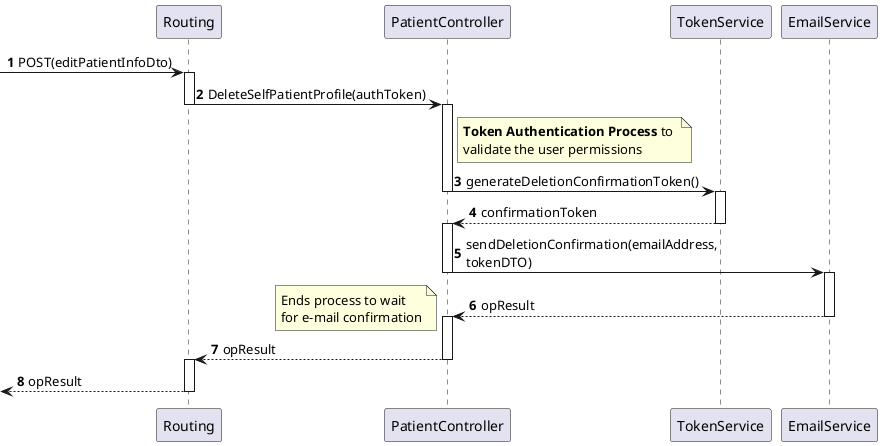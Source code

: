@startuml
'https://plantuml.com/sequence-diagram

autonumber
participant Routing as route
participant PatientController as ctrl
participant TokenService as svc
participant EmailService as emailSvc

-> route : POST(editPatientInfoDto)

activate route
    route -> ctrl : DeleteSelfPatientProfile(authToken)
deactivate route

activate ctrl
    note right ctrl
    **Token Authentication Process** to 
    validate the user permissions 
    end note
    ctrl -> svc : generateDeletionConfirmationToken()
deactivate ctrl

activate svc
    svc --> ctrl : confirmationToken
deactivate svc

activate ctrl
    ctrl -> emailSvc : sendDeletionConfirmation(emailAddress,\ntokenDTO)
deactivate ctrl

activate emailSvc
    emailSvc --> ctrl : opResult
deactivate emailSvc

note left
Ends process to wait 
for e-mail confirmation
end note

activate ctrl
    ctrl --> route : opResult
deactivate ctrl

activate route
<-- route : opResult
deactivate route
@enduml